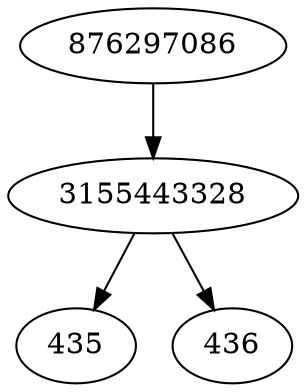 strict digraph  {
3155443328;
435;
436;
876297086;
3155443328 -> 435;
3155443328 -> 436;
876297086 -> 3155443328;
}

